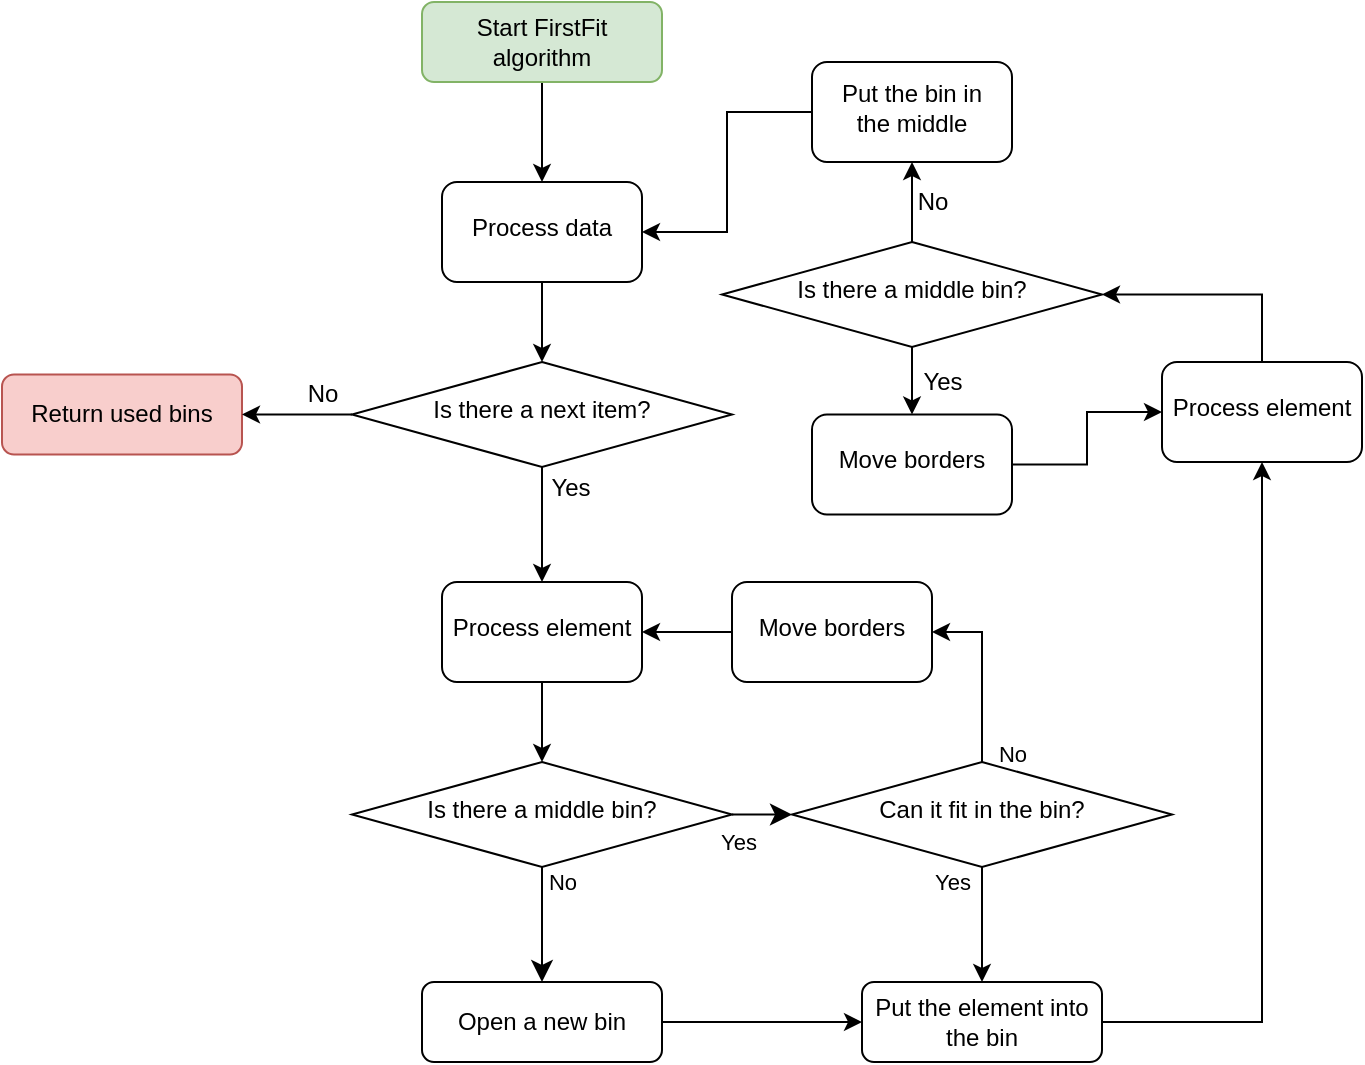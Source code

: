 <mxfile version="18.0.1" type="device"><diagram id="C5RBs43oDa-KdzZeNtuy" name="Page-1"><mxGraphModel dx="868" dy="490" grid="1" gridSize="10" guides="1" tooltips="1" connect="1" arrows="1" fold="1" page="1" pageScale="1" pageWidth="827" pageHeight="1169" math="0" shadow="0"><root><mxCell id="WIyWlLk6GJQsqaUBKTNV-0"/><mxCell id="WIyWlLk6GJQsqaUBKTNV-1" parent="WIyWlLk6GJQsqaUBKTNV-0"/><mxCell id="agns-Es65MP-PlPDPCuO-2" style="edgeStyle=orthogonalEdgeStyle;rounded=0;orthogonalLoop=1;jettySize=auto;html=1;entryX=0.5;entryY=0;entryDx=0;entryDy=0;" parent="WIyWlLk6GJQsqaUBKTNV-1" source="WIyWlLk6GJQsqaUBKTNV-3" target="WIyWlLk6GJQsqaUBKTNV-6" edge="1"><mxGeometry relative="1" as="geometry"/></mxCell><mxCell id="WIyWlLk6GJQsqaUBKTNV-3" value="Start FirstFit algorithm" style="rounded=1;whiteSpace=wrap;html=1;fontSize=12;glass=0;strokeWidth=1;shadow=0;fillColor=#d5e8d4;strokeColor=#82b366;" parent="WIyWlLk6GJQsqaUBKTNV-1" vertex="1"><mxGeometry x="340" y="50" width="120" height="40" as="geometry"/></mxCell><mxCell id="agns-Es65MP-PlPDPCuO-18" style="edgeStyle=orthogonalEdgeStyle;rounded=0;orthogonalLoop=1;jettySize=auto;html=1;exitX=0.5;exitY=1;exitDx=0;exitDy=0;endArrow=classic;endFill=1;" parent="WIyWlLk6GJQsqaUBKTNV-1" source="WIyWlLk6GJQsqaUBKTNV-6" target="agns-Es65MP-PlPDPCuO-15" edge="1"><mxGeometry relative="1" as="geometry"/></mxCell><mxCell id="WIyWlLk6GJQsqaUBKTNV-6" value="Process data" style="rounded=1;whiteSpace=wrap;html=1;shadow=0;fontFamily=Helvetica;fontSize=12;align=center;strokeWidth=1;spacing=6;spacingTop=-4;" parent="WIyWlLk6GJQsqaUBKTNV-1" vertex="1"><mxGeometry x="350" y="140" width="100" height="50" as="geometry"/></mxCell><mxCell id="WIyWlLk6GJQsqaUBKTNV-8" value="No" style="rounded=0;html=1;jettySize=auto;orthogonalLoop=1;fontSize=11;endArrow=classic;endFill=1;endSize=8;strokeWidth=1;shadow=0;labelBackgroundColor=none;edgeStyle=orthogonalEdgeStyle;" parent="WIyWlLk6GJQsqaUBKTNV-1" source="WIyWlLk6GJQsqaUBKTNV-10" target="WIyWlLk6GJQsqaUBKTNV-11" edge="1"><mxGeometry x="-0.739" y="10" relative="1" as="geometry"><mxPoint as="offset"/></mxGeometry></mxCell><mxCell id="WIyWlLk6GJQsqaUBKTNV-9" value="Yes" style="edgeStyle=orthogonalEdgeStyle;rounded=0;html=1;jettySize=auto;orthogonalLoop=1;fontSize=11;endArrow=classic;endFill=1;endSize=8;strokeWidth=1;shadow=0;labelBackgroundColor=none;entryX=0;entryY=0.5;entryDx=0;entryDy=0;" parent="WIyWlLk6GJQsqaUBKTNV-1" source="WIyWlLk6GJQsqaUBKTNV-10" target="ZG5LSwNpVaLcJSAw-wQz-0" edge="1"><mxGeometry x="-0.841" y="-14" relative="1" as="geometry"><mxPoint as="offset"/><mxPoint x="580" y="400" as="targetPoint"/><Array as="points"/></mxGeometry></mxCell><mxCell id="WIyWlLk6GJQsqaUBKTNV-10" value="Is there a middle bin?" style="rhombus;whiteSpace=wrap;html=1;shadow=0;fontFamily=Helvetica;fontSize=12;align=center;strokeWidth=1;spacing=6;spacingTop=-4;" parent="WIyWlLk6GJQsqaUBKTNV-1" vertex="1"><mxGeometry x="305" y="430" width="190" height="52.5" as="geometry"/></mxCell><mxCell id="agns-Es65MP-PlPDPCuO-29" style="edgeStyle=orthogonalEdgeStyle;rounded=0;orthogonalLoop=1;jettySize=auto;html=1;exitX=1;exitY=0.5;exitDx=0;exitDy=0;entryX=0;entryY=0.5;entryDx=0;entryDy=0;endArrow=classic;endFill=1;" parent="WIyWlLk6GJQsqaUBKTNV-1" source="WIyWlLk6GJQsqaUBKTNV-11" target="agns-Es65MP-PlPDPCuO-8" edge="1"><mxGeometry relative="1" as="geometry"/></mxCell><mxCell id="WIyWlLk6GJQsqaUBKTNV-11" value="Open a new bin" style="rounded=1;whiteSpace=wrap;html=1;fontSize=12;glass=0;strokeWidth=1;shadow=0;" parent="WIyWlLk6GJQsqaUBKTNV-1" vertex="1"><mxGeometry x="340" y="540" width="120" height="40" as="geometry"/></mxCell><mxCell id="agns-Es65MP-PlPDPCuO-4" style="edgeStyle=orthogonalEdgeStyle;rounded=0;orthogonalLoop=1;jettySize=auto;html=1;" parent="WIyWlLk6GJQsqaUBKTNV-1" source="agns-Es65MP-PlPDPCuO-0" target="WIyWlLk6GJQsqaUBKTNV-10" edge="1"><mxGeometry relative="1" as="geometry"/></mxCell><mxCell id="agns-Es65MP-PlPDPCuO-0" value="Process element" style="rounded=1;whiteSpace=wrap;html=1;shadow=0;fontFamily=Helvetica;fontSize=12;align=center;strokeWidth=1;spacing=6;spacingTop=-4;" parent="WIyWlLk6GJQsqaUBKTNV-1" vertex="1"><mxGeometry x="350" y="340" width="100" height="50" as="geometry"/></mxCell><mxCell id="agns-Es65MP-PlPDPCuO-8" value="Put the element into the bin" style="rounded=1;whiteSpace=wrap;html=1;fontSize=12;glass=0;strokeWidth=1;shadow=0;" parent="WIyWlLk6GJQsqaUBKTNV-1" vertex="1"><mxGeometry x="560" y="540" width="120" height="40" as="geometry"/></mxCell><mxCell id="agns-Es65MP-PlPDPCuO-14" value="Return used bins" style="rounded=1;whiteSpace=wrap;html=1;fontSize=12;glass=0;strokeWidth=1;shadow=0;fillColor=#f8cecc;strokeColor=#b85450;" parent="WIyWlLk6GJQsqaUBKTNV-1" vertex="1"><mxGeometry x="130" y="236.25" width="120" height="40" as="geometry"/></mxCell><mxCell id="agns-Es65MP-PlPDPCuO-16" style="edgeStyle=orthogonalEdgeStyle;rounded=0;orthogonalLoop=1;jettySize=auto;html=1;entryX=0.5;entryY=0;entryDx=0;entryDy=0;endArrow=classic;endFill=1;" parent="WIyWlLk6GJQsqaUBKTNV-1" source="agns-Es65MP-PlPDPCuO-15" target="agns-Es65MP-PlPDPCuO-0" edge="1"><mxGeometry relative="1" as="geometry"/></mxCell><mxCell id="agns-Es65MP-PlPDPCuO-21" style="edgeStyle=orthogonalEdgeStyle;rounded=0;orthogonalLoop=1;jettySize=auto;html=1;exitX=0;exitY=0.5;exitDx=0;exitDy=0;entryX=1;entryY=0.5;entryDx=0;entryDy=0;endArrow=classic;endFill=1;" parent="WIyWlLk6GJQsqaUBKTNV-1" source="agns-Es65MP-PlPDPCuO-15" target="agns-Es65MP-PlPDPCuO-14" edge="1"><mxGeometry relative="1" as="geometry"/></mxCell><mxCell id="agns-Es65MP-PlPDPCuO-15" value="Is there a next item?" style="rhombus;whiteSpace=wrap;html=1;shadow=0;fontFamily=Helvetica;fontSize=12;align=center;strokeWidth=1;spacing=6;spacingTop=-4;" parent="WIyWlLk6GJQsqaUBKTNV-1" vertex="1"><mxGeometry x="305" y="230" width="190" height="52.5" as="geometry"/></mxCell><mxCell id="agns-Es65MP-PlPDPCuO-17" value="Yes" style="text;html=1;align=center;verticalAlign=middle;resizable=0;points=[];autosize=1;strokeColor=none;fillColor=none;" parent="WIyWlLk6GJQsqaUBKTNV-1" vertex="1"><mxGeometry x="394" y="282.5" width="40" height="20" as="geometry"/></mxCell><mxCell id="agns-Es65MP-PlPDPCuO-20" value="No" style="text;html=1;align=center;verticalAlign=middle;resizable=0;points=[];autosize=1;strokeColor=none;fillColor=none;" parent="WIyWlLk6GJQsqaUBKTNV-1" vertex="1"><mxGeometry x="275" y="236.25" width="30" height="20" as="geometry"/></mxCell><mxCell id="ZG5LSwNpVaLcJSAw-wQz-2" value="Yes" style="edgeStyle=orthogonalEdgeStyle;rounded=0;orthogonalLoop=1;jettySize=auto;html=1;" parent="WIyWlLk6GJQsqaUBKTNV-1" source="ZG5LSwNpVaLcJSAw-wQz-0" target="agns-Es65MP-PlPDPCuO-8" edge="1"><mxGeometry x="-0.739" y="-15" relative="1" as="geometry"><mxPoint as="offset"/></mxGeometry></mxCell><mxCell id="ZG5LSwNpVaLcJSAw-wQz-3" value="No" style="edgeStyle=orthogonalEdgeStyle;rounded=0;orthogonalLoop=1;jettySize=auto;html=1;exitX=0.5;exitY=0;exitDx=0;exitDy=0;entryX=1;entryY=0.5;entryDx=0;entryDy=0;" parent="WIyWlLk6GJQsqaUBKTNV-1" source="ZG5LSwNpVaLcJSAw-wQz-0" target="GhSca6N7lpVaQg5gEyBp-4" edge="1"><mxGeometry x="-0.912" y="-15" relative="1" as="geometry"><Array as="points"><mxPoint x="620" y="365"/></Array><mxPoint as="offset"/></mxGeometry></mxCell><mxCell id="ZG5LSwNpVaLcJSAw-wQz-0" value="Can it fit in the bin?" style="rhombus;whiteSpace=wrap;html=1;shadow=0;fontFamily=Helvetica;fontSize=12;align=center;strokeWidth=1;spacing=6;spacingTop=-4;" parent="WIyWlLk6GJQsqaUBKTNV-1" vertex="1"><mxGeometry x="525" y="430" width="190" height="52.5" as="geometry"/></mxCell><mxCell id="GhSca6N7lpVaQg5gEyBp-8" style="edgeStyle=orthogonalEdgeStyle;rounded=0;orthogonalLoop=1;jettySize=auto;html=1;exitX=0.5;exitY=0;exitDx=0;exitDy=0;entryX=1;entryY=0.5;entryDx=0;entryDy=0;" edge="1" parent="WIyWlLk6GJQsqaUBKTNV-1" source="GhSca6N7lpVaQg5gEyBp-1" target="GhSca6N7lpVaQg5gEyBp-2"><mxGeometry relative="1" as="geometry"/></mxCell><mxCell id="GhSca6N7lpVaQg5gEyBp-1" value="Process element" style="rounded=1;whiteSpace=wrap;html=1;shadow=0;fontFamily=Helvetica;fontSize=12;align=center;strokeWidth=1;spacing=6;spacingTop=-4;" vertex="1" parent="WIyWlLk6GJQsqaUBKTNV-1"><mxGeometry x="710" y="230" width="100" height="50" as="geometry"/></mxCell><mxCell id="GhSca6N7lpVaQg5gEyBp-9" style="edgeStyle=orthogonalEdgeStyle;rounded=0;orthogonalLoop=1;jettySize=auto;html=1;exitX=0.5;exitY=1;exitDx=0;exitDy=0;entryX=0.5;entryY=0;entryDx=0;entryDy=0;" edge="1" parent="WIyWlLk6GJQsqaUBKTNV-1" source="GhSca6N7lpVaQg5gEyBp-2" target="GhSca6N7lpVaQg5gEyBp-7"><mxGeometry relative="1" as="geometry"/></mxCell><mxCell id="GhSca6N7lpVaQg5gEyBp-11" style="edgeStyle=orthogonalEdgeStyle;rounded=0;orthogonalLoop=1;jettySize=auto;html=1;exitX=0.5;exitY=0;exitDx=0;exitDy=0;" edge="1" parent="WIyWlLk6GJQsqaUBKTNV-1" source="GhSca6N7lpVaQg5gEyBp-2" target="GhSca6N7lpVaQg5gEyBp-3"><mxGeometry relative="1" as="geometry"/></mxCell><mxCell id="GhSca6N7lpVaQg5gEyBp-2" value="Is there a middle bin?" style="rhombus;whiteSpace=wrap;html=1;shadow=0;fontFamily=Helvetica;fontSize=12;align=center;strokeWidth=1;spacing=6;spacingTop=-4;" vertex="1" parent="WIyWlLk6GJQsqaUBKTNV-1"><mxGeometry x="490" y="170" width="190" height="52.5" as="geometry"/></mxCell><mxCell id="GhSca6N7lpVaQg5gEyBp-13" style="edgeStyle=orthogonalEdgeStyle;rounded=0;orthogonalLoop=1;jettySize=auto;html=1;exitX=0;exitY=0.5;exitDx=0;exitDy=0;entryX=1;entryY=0.5;entryDx=0;entryDy=0;" edge="1" parent="WIyWlLk6GJQsqaUBKTNV-1" source="GhSca6N7lpVaQg5gEyBp-3" target="WIyWlLk6GJQsqaUBKTNV-6"><mxGeometry relative="1" as="geometry"/></mxCell><mxCell id="GhSca6N7lpVaQg5gEyBp-3" value="Put the bin in the middle" style="rounded=1;whiteSpace=wrap;html=1;shadow=0;fontFamily=Helvetica;fontSize=12;align=center;strokeWidth=1;spacing=6;spacingTop=-4;" vertex="1" parent="WIyWlLk6GJQsqaUBKTNV-1"><mxGeometry x="535" y="80" width="100" height="50" as="geometry"/></mxCell><mxCell id="GhSca6N7lpVaQg5gEyBp-4" value="Move borders" style="rounded=1;whiteSpace=wrap;html=1;shadow=0;fontFamily=Helvetica;fontSize=12;align=center;strokeWidth=1;spacing=6;spacingTop=-4;" vertex="1" parent="WIyWlLk6GJQsqaUBKTNV-1"><mxGeometry x="495" y="340" width="100" height="50" as="geometry"/></mxCell><mxCell id="GhSca6N7lpVaQg5gEyBp-5" value="" style="endArrow=classic;html=1;rounded=0;entryX=1;entryY=0.5;entryDx=0;entryDy=0;exitX=0;exitY=0.5;exitDx=0;exitDy=0;" edge="1" parent="WIyWlLk6GJQsqaUBKTNV-1" source="GhSca6N7lpVaQg5gEyBp-4" target="agns-Es65MP-PlPDPCuO-0"><mxGeometry width="50" height="50" relative="1" as="geometry"><mxPoint x="590" y="390" as="sourcePoint"/><mxPoint x="640" y="340" as="targetPoint"/></mxGeometry></mxCell><mxCell id="GhSca6N7lpVaQg5gEyBp-6" value="" style="endArrow=classic;html=1;rounded=0;exitX=1;exitY=0.5;exitDx=0;exitDy=0;entryX=0.5;entryY=1;entryDx=0;entryDy=0;" edge="1" parent="WIyWlLk6GJQsqaUBKTNV-1" source="agns-Es65MP-PlPDPCuO-8" target="GhSca6N7lpVaQg5gEyBp-1"><mxGeometry width="50" height="50" relative="1" as="geometry"><mxPoint x="670" y="390" as="sourcePoint"/><mxPoint x="730" y="320" as="targetPoint"/><Array as="points"><mxPoint x="760" y="560"/></Array></mxGeometry></mxCell><mxCell id="GhSca6N7lpVaQg5gEyBp-14" style="edgeStyle=orthogonalEdgeStyle;rounded=0;orthogonalLoop=1;jettySize=auto;html=1;exitX=1;exitY=0.5;exitDx=0;exitDy=0;entryX=0;entryY=0.5;entryDx=0;entryDy=0;" edge="1" parent="WIyWlLk6GJQsqaUBKTNV-1" source="GhSca6N7lpVaQg5gEyBp-7" target="GhSca6N7lpVaQg5gEyBp-1"><mxGeometry relative="1" as="geometry"/></mxCell><mxCell id="GhSca6N7lpVaQg5gEyBp-7" value="Move borders" style="rounded=1;whiteSpace=wrap;html=1;shadow=0;fontFamily=Helvetica;fontSize=12;align=center;strokeWidth=1;spacing=6;spacingTop=-4;" vertex="1" parent="WIyWlLk6GJQsqaUBKTNV-1"><mxGeometry x="535" y="256.25" width="100" height="50" as="geometry"/></mxCell><mxCell id="GhSca6N7lpVaQg5gEyBp-10" value="Yes" style="text;html=1;align=center;verticalAlign=middle;resizable=0;points=[];autosize=1;strokeColor=none;fillColor=none;" vertex="1" parent="WIyWlLk6GJQsqaUBKTNV-1"><mxGeometry x="580" y="230" width="40" height="20" as="geometry"/></mxCell><mxCell id="GhSca6N7lpVaQg5gEyBp-12" value="No" style="text;html=1;align=center;verticalAlign=middle;resizable=0;points=[];autosize=1;strokeColor=none;fillColor=none;" vertex="1" parent="WIyWlLk6GJQsqaUBKTNV-1"><mxGeometry x="580" y="140" width="30" height="20" as="geometry"/></mxCell></root></mxGraphModel></diagram></mxfile>